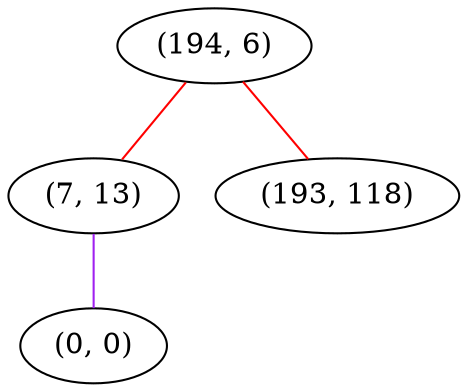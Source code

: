 graph "" {
"(194, 6)";
"(7, 13)";
"(193, 118)";
"(0, 0)";
"(194, 6)" -- "(7, 13)"  [color=red, key=0, weight=1];
"(194, 6)" -- "(193, 118)"  [color=red, key=0, weight=1];
"(7, 13)" -- "(0, 0)"  [color=purple, key=0, weight=4];
}
